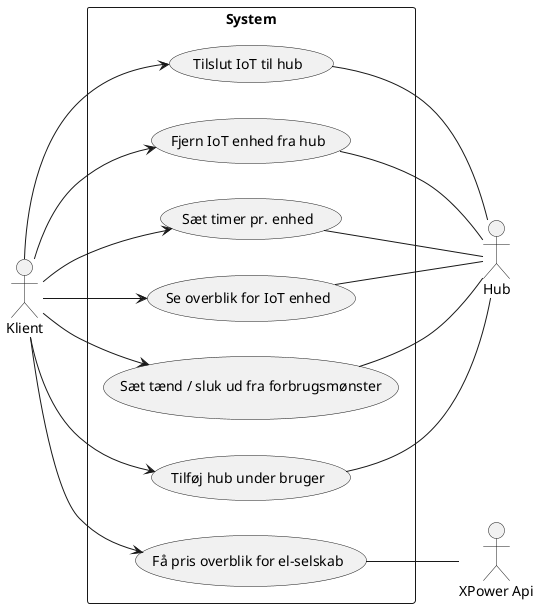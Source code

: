 @startuml Use extra case
left to right direction
skinparam packageStyle rectangle

:Klient: as cl
:XPower Api: as api
:Hub: as hub

rectangle System {
    usecase "Tilslut IoT til hub" as wuc2
    usecase "Fjern IoT enhed fra hub" as wuc4
    usecase "Sæt timer pr. enhed" as wuc5
    usecase "Se overblik for IoT enhed" as wuc6
    usecase "Sæt tænd / sluk ud fra forbrugsmønster" as wuc7
    usecase "Tilføj hub under bruger" as wuc9
    usecase "Få pris overblik for el-selskab" as wuc10
}

cl --> wuc2
cl --> wuc4
cl --> wuc5
cl --> wuc6
cl --> wuc7
cl --> wuc9
cl --> wuc10

wuc10 -- api

wuc2 -- hub
wuc4 -- hub
wuc5 -- hub
wuc6 -- hub
wuc7 -- hub
wuc9 -- hub

@enduml